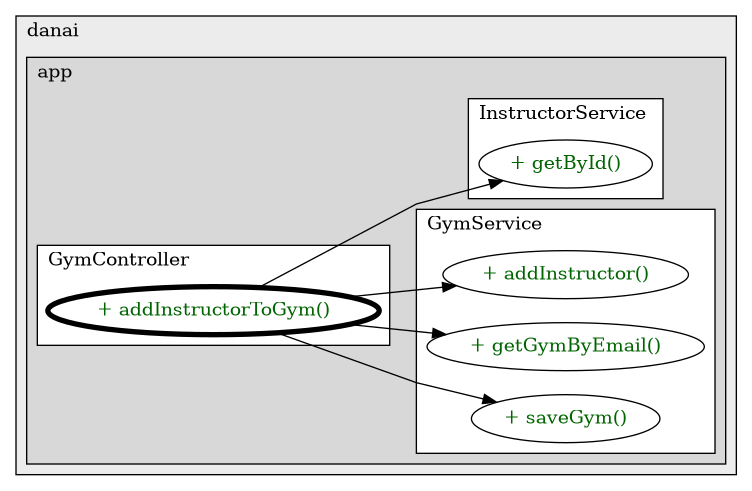 @startuml

/' diagram meta data start
config=CallConfiguration;
{
  "rootMethod": "dipl.danai.app.controller.GymController#addInstructorToGym(List\u003cLong\u003e,Authentication)",
  "projectClassification": {
    "searchMode": "OpenProject", // OpenProject, AllProjects
    "includedProjects": "",
    "pathEndKeywords": "*.impl",
    "isClientPath": "",
    "isClientName": "",
    "isTestPath": "",
    "isTestName": "",
    "isMappingPath": "",
    "isMappingName": "",
    "isDataAccessPath": "",
    "isDataAccessName": "",
    "isDataStructurePath": "",
    "isDataStructureName": "",
    "isInterfaceStructuresPath": "",
    "isInterfaceStructuresName": "",
    "isEntryPointPath": "",
    "isEntryPointName": "",
    "treatFinalFieldsAsMandatory": false
  },
  "graphRestriction": {
    "classPackageExcludeFilter": "",
    "classPackageIncludeFilter": "",
    "classNameExcludeFilter": "",
    "classNameIncludeFilter": "",
    "methodNameExcludeFilter": "",
    "methodNameIncludeFilter": "",
    "removeByInheritance": "", // inheritance/annotation based filtering is done in a second step
    "removeByAnnotation": "",
    "removeByClassPackage": "", // cleanup the graph after inheritance/annotation based filtering is done
    "removeByClassName": "",
    "cutMappings": false,
    "cutEnum": true,
    "cutTests": true,
    "cutClient": true,
    "cutDataAccess": true,
    "cutInterfaceStructures": true,
    "cutDataStructures": true,
    "cutGetterAndSetter": true,
    "cutConstructors": true
  },
  "graphTraversal": {
    "forwardDepth": 3,
    "backwardDepth": 3,
    "classPackageExcludeFilter": "",
    "classPackageIncludeFilter": "",
    "classNameExcludeFilter": "",
    "classNameIncludeFilter": "",
    "methodNameExcludeFilter": "",
    "methodNameIncludeFilter": "",
    "hideMappings": false,
    "hideDataStructures": false,
    "hidePrivateMethods": true,
    "hideInterfaceCalls": true, // indirection: implementation -> interface (is hidden) -> implementation
    "onlyShowApplicationEntryPoints": false, // root node is included
    "useMethodCallsForStructureDiagram": "ForwardOnly" // ForwardOnly, BothDirections, No
  },
  "details": {
    "aggregation": "GroupByClass", // ByClass, GroupByClass, None
    "showMethodParametersTypes": false,
    "showMethodParametersNames": false,
    "showMethodReturnType": false,
    "showPackageLevels": 2,
    "showCallOrder": false,
    "edgeMode": "MethodsOnly", // TypesOnly, MethodsOnly, TypesAndMethods, MethodsAndDirectTypeUsage
    "showDetailedClassStructure": false
  },
  "rootClass": "dipl.danai.app.controller.GymController",
  "extensionCallbackMethod": "" // qualified.class.name#methodName - signature: public static String method(String)
}
diagram meta data end '/



digraph g {
    rankdir="LR"
    splines=polyline
    

'nodes 
subgraph cluster_95350649 { 
   	label=danai
	labeljust=l
	fillcolor="#ececec"
	style=filled
   
   subgraph cluster_1386287572 { 
   	label=app
	labeljust=l
	fillcolor="#d8d8d8"
	style=filled
   
   subgraph cluster_1790884350 { 
   	label=GymService
	labeljust=l
	fillcolor=white
	style=filled
   
   GymService823322234XXXaddInstructor906302275[
	label="+ addInstructor()"
	style=filled
	fillcolor=white
	tooltip="GymService

null"
	fontcolor=darkgreen
];

GymService823322234XXXgetGymByEmail1808118735[
	label="+ getGymByEmail()"
	style=filled
	fillcolor=white
	tooltip="GymService

null"
	fontcolor=darkgreen
];

GymService823322234XXXsaveGym72091[
	label="+ saveGym()"
	style=filled
	fillcolor=white
	tooltip="GymService

null"
	fontcolor=darkgreen
];
} 

subgraph cluster_1937553616 { 
   	label=InstructorService
	labeljust=l
	fillcolor=white
	style=filled
   
   InstructorService823322234XXXgetById2374300[
	label="+ getById()"
	style=filled
	fillcolor=white
	tooltip="InstructorService

null"
	fontcolor=darkgreen
];
} 

subgraph cluster_224331244 { 
   	label=GymController
	labeljust=l
	fillcolor=white
	style=filled
   
   GymController967126229XXXaddInstructorToGym686247344[
	label="+ addInstructorToGym()"
	style=filled
	fillcolor=white
	tooltip="GymController

null"
	penwidth=4
	fontcolor=darkgreen
];
} 
} 
} 

'edges    
GymController967126229XXXaddInstructorToGym686247344 -> GymService823322234XXXaddInstructor906302275;
GymController967126229XXXaddInstructorToGym686247344 -> GymService823322234XXXgetGymByEmail1808118735;
GymController967126229XXXaddInstructorToGym686247344 -> GymService823322234XXXsaveGym72091;
GymController967126229XXXaddInstructorToGym686247344 -> InstructorService823322234XXXgetById2374300;
    
}
@enduml